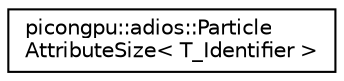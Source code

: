 digraph "Graphical Class Hierarchy"
{
 // LATEX_PDF_SIZE
  edge [fontname="Helvetica",fontsize="10",labelfontname="Helvetica",labelfontsize="10"];
  node [fontname="Helvetica",fontsize="10",shape=record];
  rankdir="LR";
  Node0 [label="picongpu::adios::Particle\lAttributeSize\< T_Identifier \>",height=0.2,width=0.4,color="black", fillcolor="white", style="filled",URL="$structpicongpu_1_1adios_1_1_particle_attribute_size.html",tooltip="collect size of a particle attribute"];
}
